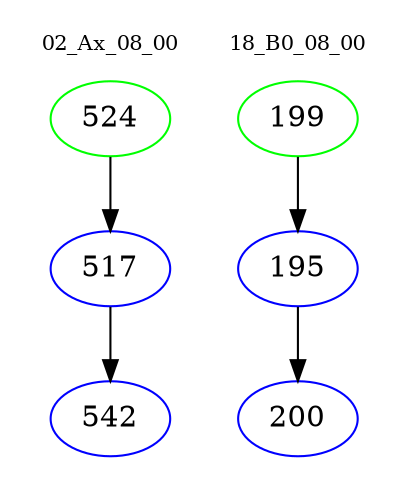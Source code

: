 digraph{
subgraph cluster_0 {
color = white
label = "02_Ax_08_00";
fontsize=10;
T0_524 [label="524", color="green"]
T0_524 -> T0_517 [color="black"]
T0_517 [label="517", color="blue"]
T0_517 -> T0_542 [color="black"]
T0_542 [label="542", color="blue"]
}
subgraph cluster_1 {
color = white
label = "18_B0_08_00";
fontsize=10;
T1_199 [label="199", color="green"]
T1_199 -> T1_195 [color="black"]
T1_195 [label="195", color="blue"]
T1_195 -> T1_200 [color="black"]
T1_200 [label="200", color="blue"]
}
}
